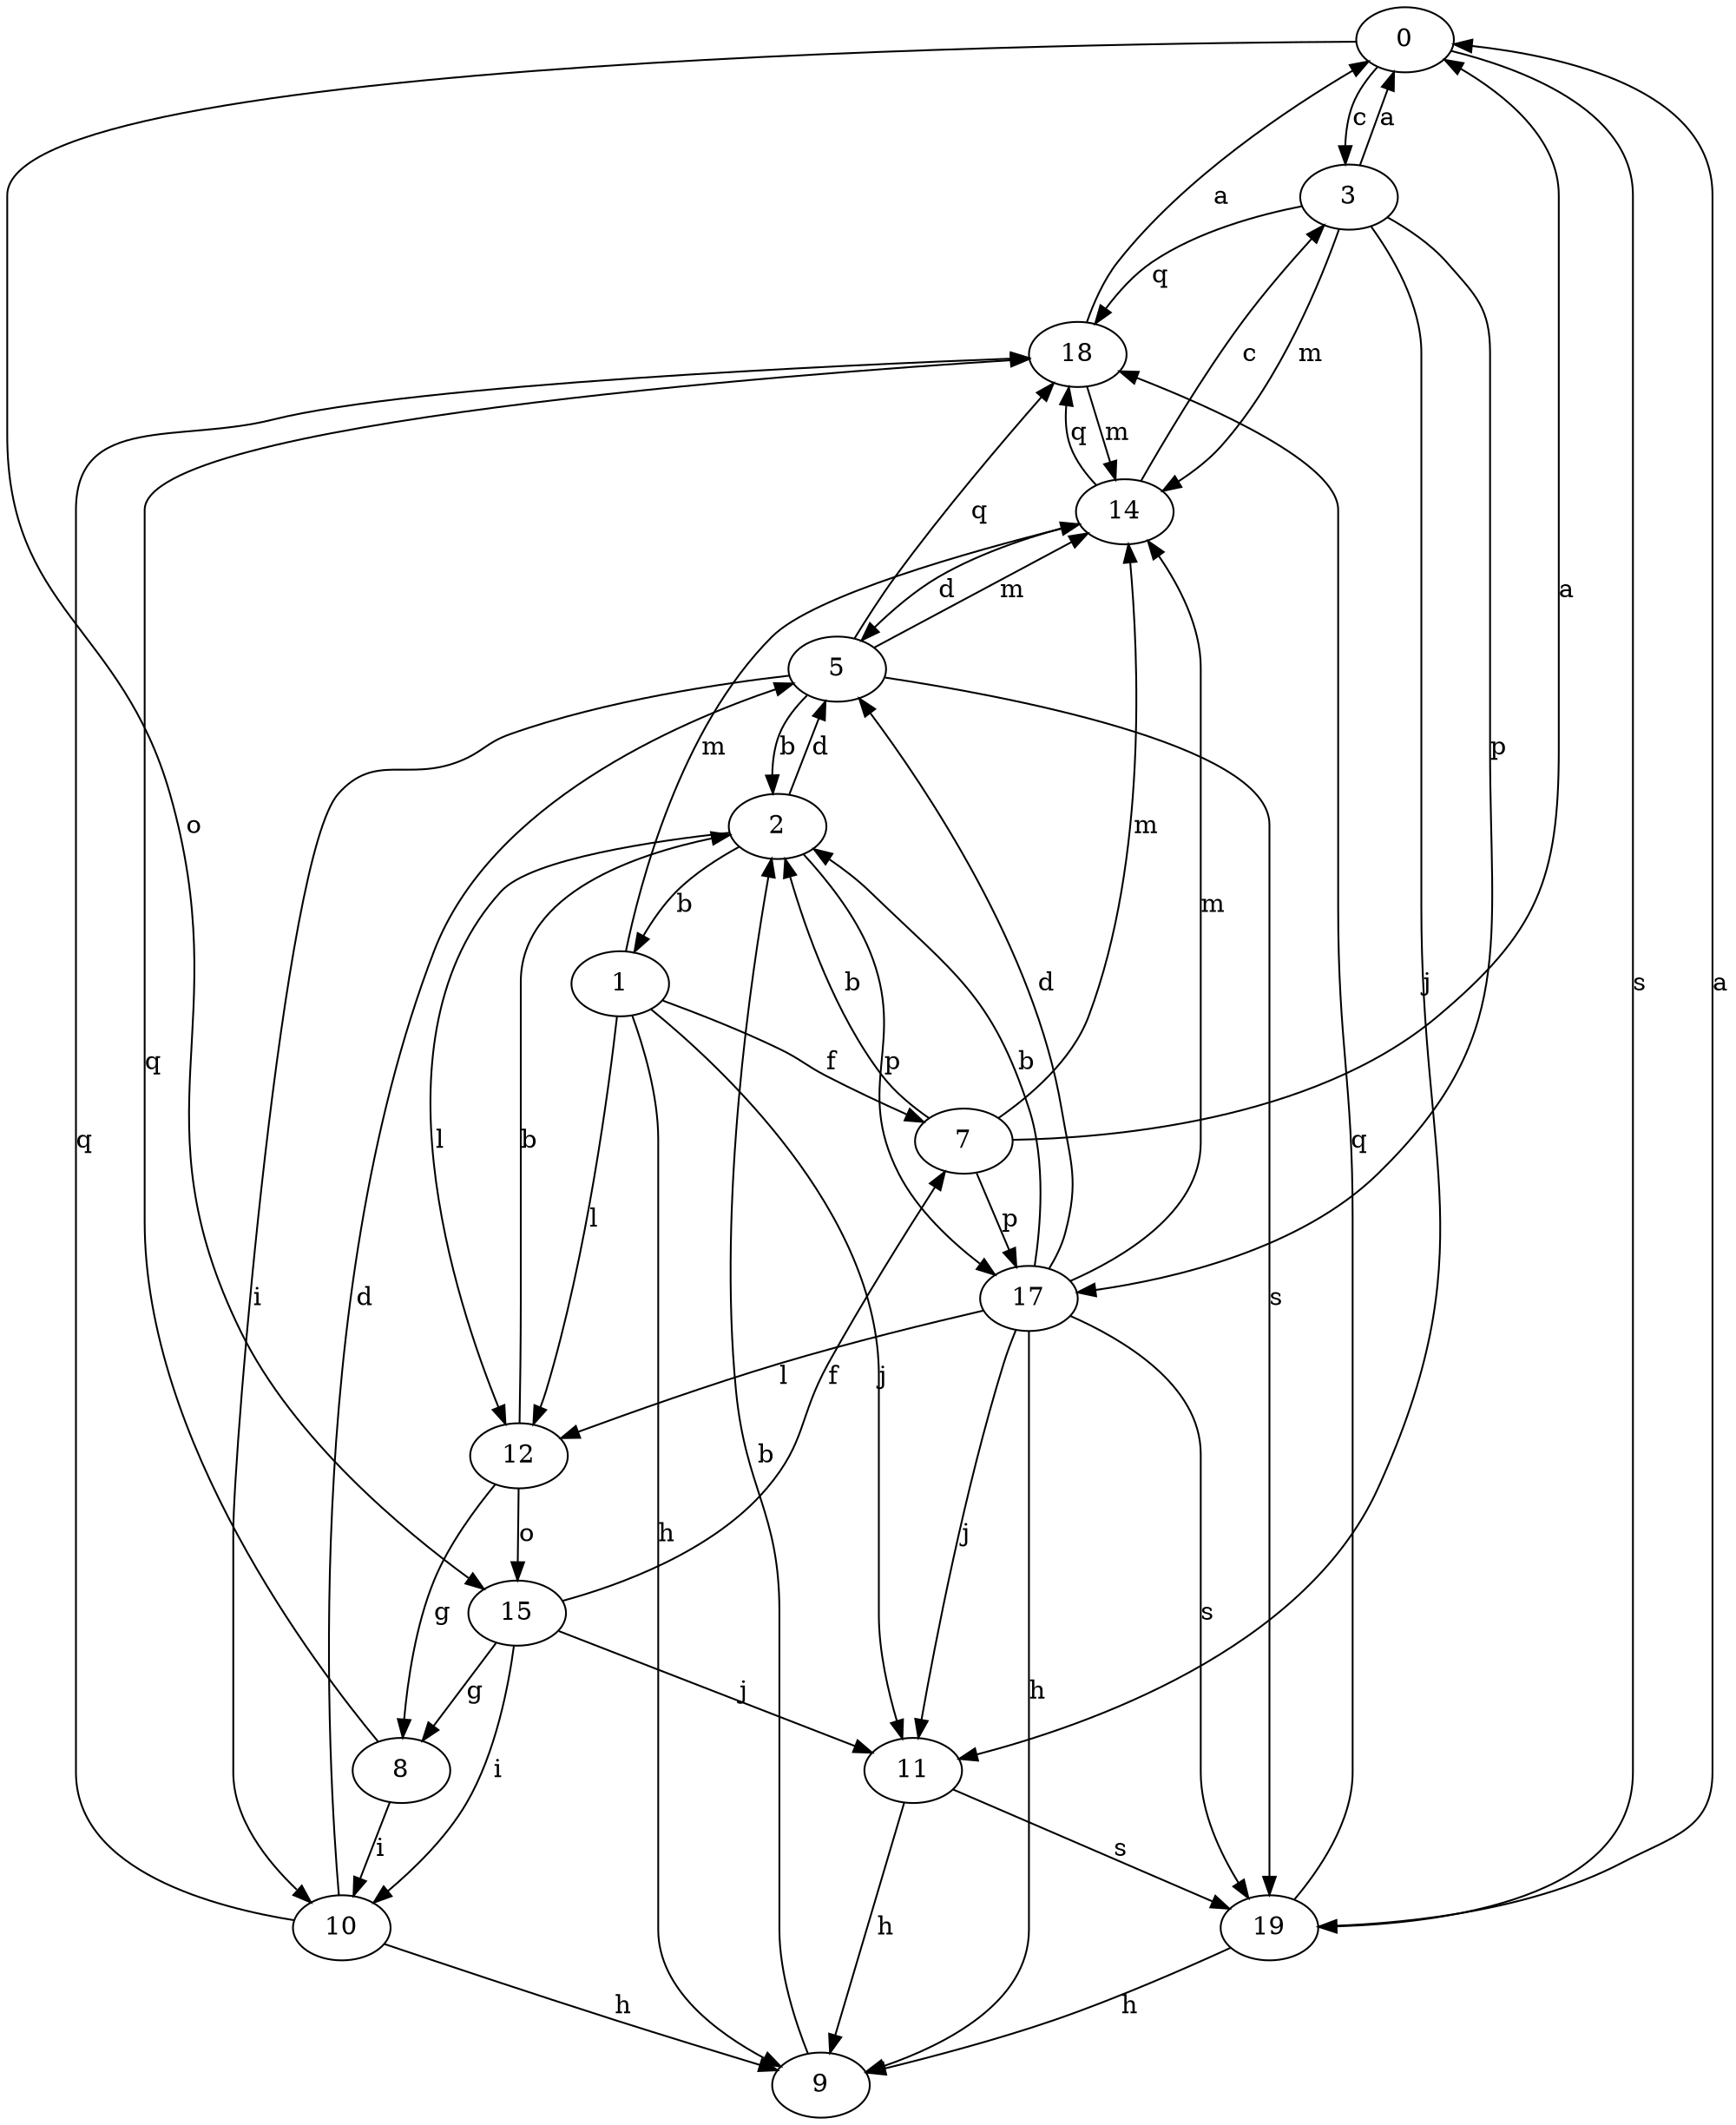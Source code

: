 strict digraph  {
0;
1;
2;
3;
5;
7;
8;
9;
10;
11;
12;
14;
15;
17;
18;
19;
0 -> 3  [label=c];
0 -> 15  [label=o];
0 -> 19  [label=s];
1 -> 7  [label=f];
1 -> 9  [label=h];
1 -> 11  [label=j];
1 -> 12  [label=l];
1 -> 14  [label=m];
2 -> 1  [label=b];
2 -> 5  [label=d];
2 -> 12  [label=l];
2 -> 17  [label=p];
3 -> 0  [label=a];
3 -> 11  [label=j];
3 -> 14  [label=m];
3 -> 17  [label=p];
3 -> 18  [label=q];
5 -> 2  [label=b];
5 -> 10  [label=i];
5 -> 14  [label=m];
5 -> 18  [label=q];
5 -> 19  [label=s];
7 -> 0  [label=a];
7 -> 2  [label=b];
7 -> 14  [label=m];
7 -> 17  [label=p];
8 -> 10  [label=i];
8 -> 18  [label=q];
9 -> 2  [label=b];
10 -> 5  [label=d];
10 -> 9  [label=h];
10 -> 18  [label=q];
11 -> 9  [label=h];
11 -> 19  [label=s];
12 -> 2  [label=b];
12 -> 8  [label=g];
12 -> 15  [label=o];
14 -> 3  [label=c];
14 -> 5  [label=d];
14 -> 18  [label=q];
15 -> 7  [label=f];
15 -> 8  [label=g];
15 -> 10  [label=i];
15 -> 11  [label=j];
17 -> 2  [label=b];
17 -> 5  [label=d];
17 -> 9  [label=h];
17 -> 11  [label=j];
17 -> 12  [label=l];
17 -> 14  [label=m];
17 -> 19  [label=s];
18 -> 0  [label=a];
18 -> 14  [label=m];
19 -> 0  [label=a];
19 -> 9  [label=h];
19 -> 18  [label=q];
}
